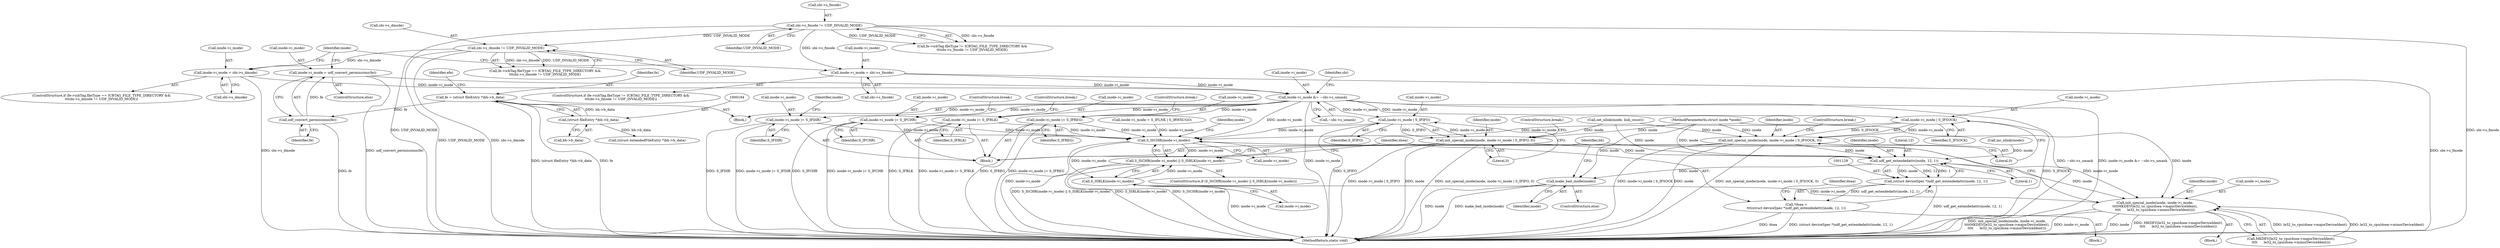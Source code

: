 digraph "0_linux_c03aa9f6e1f938618e6db2e23afef0574efeeb65@API" {
"1000689" [label="(Call,inode->i_mode &= ~sbi->s_umask)"];
"1000653" [label="(Call,inode->i_mode = sbi->s_fmode)"];
"1000648" [label="(Call,sbi->s_fmode != UDF_INVALID_MODE)"];
"1000683" [label="(Call,inode->i_mode = udf_convert_permissions(fe))"];
"1000687" [label="(Call,udf_convert_permissions(fe))"];
"1000181" [label="(Call,fe = (struct fileEntry *)bh->b_data)"];
"1000183" [label="(Call,(struct fileEntry *)bh->b_data)"];
"1000675" [label="(Call,inode->i_mode = sbi->s_dmode)"];
"1000670" [label="(Call,sbi->s_dmode != UDF_INVALID_MODE)"];
"1000975" [label="(Call,inode->i_mode |= S_IFDIR)"];
"1001116" [label="(Call,S_ISCHR(inode->i_mode))"];
"1001115" [label="(Call,S_ISCHR(inode->i_mode) || S_ISBLK(inode->i_mode))"];
"1001120" [label="(Call,S_ISBLK(inode->i_mode))"];
"1001137" [label="(Call,init_special_inode(inode, inode->i_mode,\n\t\t\t\tMKDEV(le32_to_cpu(dsea->majorDeviceIdent),\n\t\t\t\t      le32_to_cpu(dsea->minorDeviceIdent))))"];
"1001022" [label="(Call,inode->i_mode |= S_IFREG)"];
"1001029" [label="(Call,inode->i_mode |= S_IFBLK)"];
"1001036" [label="(Call,inode->i_mode |= S_IFCHR)"];
"1001045" [label="(Call,inode->i_mode | S_IFIFO)"];
"1001043" [label="(Call,init_special_inode(inode, inode->i_mode | S_IFIFO, 0))"];
"1001130" [label="(Call,udf_get_extendedattr(inode, 12, 1))"];
"1001128" [label="(Call,(struct deviceSpec *)udf_get_extendedattr(inode, 12, 1))"];
"1001126" [label="(Call,*dsea =\n\t\t\t(struct deviceSpec *)udf_get_extendedattr(inode, 12, 1))"];
"1001152" [label="(Call,make_bad_inode(inode))"];
"1001055" [label="(Call,inode->i_mode | S_IFSOCK)"];
"1001053" [label="(Call,init_special_inode(inode, inode->i_mode | S_IFSOCK, 0))"];
"1001022" [label="(Call,inode->i_mode |= S_IFREG)"];
"1001133" [label="(Literal,1)"];
"1001061" [label="(ControlStructure,break;)"];
"1001135" [label="(Identifier,dsea)"];
"1001122" [label="(Identifier,inode)"];
"1001138" [label="(Identifier,inode)"];
"1001136" [label="(Block,)"];
"1000690" [label="(Call,inode->i_mode)"];
"1000648" [label="(Call,sbi->s_fmode != UDF_INVALID_MODE)"];
"1001026" [label="(Identifier,S_IFREG)"];
"1001117" [label="(Call,inode->i_mode)"];
"1000676" [label="(Call,inode->i_mode)"];
"1001155" [label="(Identifier,bh)"];
"1001060" [label="(Literal,0)"];
"1001077" [label="(Call,inode->i_mode = S_IFLNK | S_IRWXUGO)"];
"1001043" [label="(Call,init_special_inode(inode, inode->i_mode | S_IFIFO, 0))"];
"1000713" [label="(Call,set_nlink(inode, link_count))"];
"1000699" [label="(Identifier,sbi)"];
"1000691" [label="(Identifier,inode)"];
"1001049" [label="(Identifier,S_IFIFO)"];
"1001036" [label="(Call,inode->i_mode |= S_IFCHR)"];
"1000183" [label="(Call,(struct fileEntry *)bh->b_data)"];
"1001027" [label="(ControlStructure,break;)"];
"1000639" [label="(ControlStructure,if (fe->icbTag.fileType != ICBTAG_FILE_TYPE_DIRECTORY &&\n\t\t\tsbi->s_fmode != UDF_INVALID_MODE))"];
"1000657" [label="(Call,sbi->s_fmode)"];
"1001034" [label="(ControlStructure,break;)"];
"1001132" [label="(Literal,12)"];
"1001126" [label="(Call,*dsea =\n\t\t\t(struct deviceSpec *)udf_get_extendedattr(inode, 12, 1))"];
"1001142" [label="(Call,MKDEV(le32_to_cpu(dsea->majorDeviceIdent),\n\t\t\t\t      le32_to_cpu(dsea->minorDeviceIdent)))"];
"1000684" [label="(Call,inode->i_mode)"];
"1001153" [label="(Identifier,inode)"];
"1001054" [label="(Identifier,inode)"];
"1001151" [label="(ControlStructure,else)"];
"1000652" [label="(Identifier,UDF_INVALID_MODE)"];
"1000693" [label="(Call,~sbi->s_umask)"];
"1001137" [label="(Call,init_special_inode(inode, inode->i_mode,\n\t\t\t\tMKDEV(le32_to_cpu(dsea->majorDeviceIdent),\n\t\t\t\t      le32_to_cpu(dsea->minorDeviceIdent))))"];
"1001121" [label="(Call,inode->i_mode)"];
"1000662" [label="(Call,fe->icbTag.fileType == ICBTAG_FILE_TYPE_DIRECTORY &&\n\t\t\tsbi->s_dmode != UDF_INVALID_MODE)"];
"1000683" [label="(Call,inode->i_mode = udf_convert_permissions(fe))"];
"1001053" [label="(Call,init_special_inode(inode, inode->i_mode | S_IFSOCK, 0))"];
"1000181" [label="(Call,fe = (struct fileEntry *)bh->b_data)"];
"1000653" [label="(Call,inode->i_mode = sbi->s_fmode)"];
"1001037" [label="(Call,inode->i_mode)"];
"1001040" [label="(Identifier,S_IFCHR)"];
"1001045" [label="(Call,inode->i_mode | S_IFIFO)"];
"1000981" [label="(Identifier,inode)"];
"1001114" [label="(ControlStructure,if (S_ISCHR(inode->i_mode) || S_ISBLK(inode->i_mode)))"];
"1001128" [label="(Call,(struct deviceSpec *)udf_get_extendedattr(inode, 12, 1))"];
"1000689" [label="(Call,inode->i_mode &= ~sbi->s_umask)"];
"1001059" [label="(Identifier,S_IFSOCK)"];
"1000105" [label="(Block,)"];
"1000980" [label="(Call,inc_nlink(inode))"];
"1000670" [label="(Call,sbi->s_dmode != UDF_INVALID_MODE)"];
"1000661" [label="(ControlStructure,if (fe->icbTag.fileType == ICBTAG_FILE_TYPE_DIRECTORY &&\n\t\t\tsbi->s_dmode != UDF_INVALID_MODE))"];
"1001156" [label="(MethodReturn,static void)"];
"1001115" [label="(Call,S_ISCHR(inode->i_mode) || S_ISBLK(inode->i_mode))"];
"1001023" [label="(Call,inode->i_mode)"];
"1000682" [label="(ControlStructure,else)"];
"1000649" [label="(Call,sbi->s_fmode)"];
"1001124" [label="(Block,)"];
"1001046" [label="(Call,inode->i_mode)"];
"1000640" [label="(Call,fe->icbTag.fileType != ICBTAG_FILE_TYPE_DIRECTORY &&\n\t\t\tsbi->s_fmode != UDF_INVALID_MODE)"];
"1000674" [label="(Identifier,UDF_INVALID_MODE)"];
"1000975" [label="(Call,inode->i_mode |= S_IFDIR)"];
"1000675" [label="(Call,inode->i_mode = sbi->s_dmode)"];
"1000104" [label="(MethodParameterIn,struct inode *inode)"];
"1000182" [label="(Identifier,fe)"];
"1001116" [label="(Call,S_ISCHR(inode->i_mode))"];
"1000654" [label="(Call,inode->i_mode)"];
"1001029" [label="(Call,inode->i_mode |= S_IFBLK)"];
"1001127" [label="(Identifier,dsea)"];
"1000979" [label="(Identifier,S_IFDIR)"];
"1001044" [label="(Identifier,inode)"];
"1001051" [label="(ControlStructure,break;)"];
"1001030" [label="(Call,inode->i_mode)"];
"1000671" [label="(Call,sbi->s_dmode)"];
"1001131" [label="(Identifier,inode)"];
"1000190" [label="(Call,(struct extendedFileEntry *)bh->b_data)"];
"1000687" [label="(Call,udf_convert_permissions(fe))"];
"1001055" [label="(Call,inode->i_mode | S_IFSOCK)"];
"1001041" [label="(ControlStructure,break;)"];
"1001050" [label="(Literal,0)"];
"1001120" [label="(Call,S_ISBLK(inode->i_mode))"];
"1000961" [label="(Block,)"];
"1000185" [label="(Call,bh->b_data)"];
"1000688" [label="(Identifier,fe)"];
"1000679" [label="(Call,sbi->s_dmode)"];
"1000189" [label="(Identifier,efe)"];
"1000976" [label="(Call,inode->i_mode)"];
"1001033" [label="(Identifier,S_IFBLK)"];
"1001152" [label="(Call,make_bad_inode(inode))"];
"1001056" [label="(Call,inode->i_mode)"];
"1001130" [label="(Call,udf_get_extendedattr(inode, 12, 1))"];
"1001139" [label="(Call,inode->i_mode)"];
"1000689" -> "1000105"  [label="AST: "];
"1000689" -> "1000693"  [label="CFG: "];
"1000690" -> "1000689"  [label="AST: "];
"1000693" -> "1000689"  [label="AST: "];
"1000699" -> "1000689"  [label="CFG: "];
"1000689" -> "1001156"  [label="DDG: ~sbi->s_umask"];
"1000689" -> "1001156"  [label="DDG: inode->i_mode &= ~sbi->s_umask"];
"1000689" -> "1001156"  [label="DDG: inode->i_mode"];
"1000653" -> "1000689"  [label="DDG: inode->i_mode"];
"1000683" -> "1000689"  [label="DDG: inode->i_mode"];
"1000675" -> "1000689"  [label="DDG: inode->i_mode"];
"1000689" -> "1000975"  [label="DDG: inode->i_mode"];
"1000689" -> "1001022"  [label="DDG: inode->i_mode"];
"1000689" -> "1001029"  [label="DDG: inode->i_mode"];
"1000689" -> "1001036"  [label="DDG: inode->i_mode"];
"1000689" -> "1001045"  [label="DDG: inode->i_mode"];
"1000689" -> "1001055"  [label="DDG: inode->i_mode"];
"1000689" -> "1001116"  [label="DDG: inode->i_mode"];
"1000653" -> "1000639"  [label="AST: "];
"1000653" -> "1000657"  [label="CFG: "];
"1000654" -> "1000653"  [label="AST: "];
"1000657" -> "1000653"  [label="AST: "];
"1000691" -> "1000653"  [label="CFG: "];
"1000653" -> "1001156"  [label="DDG: sbi->s_fmode"];
"1000648" -> "1000653"  [label="DDG: sbi->s_fmode"];
"1000648" -> "1000640"  [label="AST: "];
"1000648" -> "1000652"  [label="CFG: "];
"1000649" -> "1000648"  [label="AST: "];
"1000652" -> "1000648"  [label="AST: "];
"1000640" -> "1000648"  [label="CFG: "];
"1000648" -> "1001156"  [label="DDG: UDF_INVALID_MODE"];
"1000648" -> "1001156"  [label="DDG: sbi->s_fmode"];
"1000648" -> "1000640"  [label="DDG: sbi->s_fmode"];
"1000648" -> "1000640"  [label="DDG: UDF_INVALID_MODE"];
"1000648" -> "1000670"  [label="DDG: UDF_INVALID_MODE"];
"1000683" -> "1000682"  [label="AST: "];
"1000683" -> "1000687"  [label="CFG: "];
"1000684" -> "1000683"  [label="AST: "];
"1000687" -> "1000683"  [label="AST: "];
"1000691" -> "1000683"  [label="CFG: "];
"1000683" -> "1001156"  [label="DDG: udf_convert_permissions(fe)"];
"1000687" -> "1000683"  [label="DDG: fe"];
"1000687" -> "1000688"  [label="CFG: "];
"1000688" -> "1000687"  [label="AST: "];
"1000687" -> "1001156"  [label="DDG: fe"];
"1000181" -> "1000687"  [label="DDG: fe"];
"1000181" -> "1000105"  [label="AST: "];
"1000181" -> "1000183"  [label="CFG: "];
"1000182" -> "1000181"  [label="AST: "];
"1000183" -> "1000181"  [label="AST: "];
"1000189" -> "1000181"  [label="CFG: "];
"1000181" -> "1001156"  [label="DDG: fe"];
"1000181" -> "1001156"  [label="DDG: (struct fileEntry *)bh->b_data"];
"1000183" -> "1000181"  [label="DDG: bh->b_data"];
"1000183" -> "1000185"  [label="CFG: "];
"1000184" -> "1000183"  [label="AST: "];
"1000185" -> "1000183"  [label="AST: "];
"1000183" -> "1000190"  [label="DDG: bh->b_data"];
"1000675" -> "1000661"  [label="AST: "];
"1000675" -> "1000679"  [label="CFG: "];
"1000676" -> "1000675"  [label="AST: "];
"1000679" -> "1000675"  [label="AST: "];
"1000691" -> "1000675"  [label="CFG: "];
"1000675" -> "1001156"  [label="DDG: sbi->s_dmode"];
"1000670" -> "1000675"  [label="DDG: sbi->s_dmode"];
"1000670" -> "1000662"  [label="AST: "];
"1000670" -> "1000674"  [label="CFG: "];
"1000671" -> "1000670"  [label="AST: "];
"1000674" -> "1000670"  [label="AST: "];
"1000662" -> "1000670"  [label="CFG: "];
"1000670" -> "1001156"  [label="DDG: UDF_INVALID_MODE"];
"1000670" -> "1001156"  [label="DDG: sbi->s_dmode"];
"1000670" -> "1000662"  [label="DDG: sbi->s_dmode"];
"1000670" -> "1000662"  [label="DDG: UDF_INVALID_MODE"];
"1000975" -> "1000961"  [label="AST: "];
"1000975" -> "1000979"  [label="CFG: "];
"1000976" -> "1000975"  [label="AST: "];
"1000979" -> "1000975"  [label="AST: "];
"1000981" -> "1000975"  [label="CFG: "];
"1000975" -> "1001156"  [label="DDG: S_IFDIR"];
"1000975" -> "1001156"  [label="DDG: inode->i_mode |= S_IFDIR"];
"1000975" -> "1001116"  [label="DDG: inode->i_mode"];
"1001116" -> "1001115"  [label="AST: "];
"1001116" -> "1001117"  [label="CFG: "];
"1001117" -> "1001116"  [label="AST: "];
"1001122" -> "1001116"  [label="CFG: "];
"1001115" -> "1001116"  [label="CFG: "];
"1001116" -> "1001156"  [label="DDG: inode->i_mode"];
"1001116" -> "1001115"  [label="DDG: inode->i_mode"];
"1001077" -> "1001116"  [label="DDG: inode->i_mode"];
"1001029" -> "1001116"  [label="DDG: inode->i_mode"];
"1001036" -> "1001116"  [label="DDG: inode->i_mode"];
"1001045" -> "1001116"  [label="DDG: inode->i_mode"];
"1001055" -> "1001116"  [label="DDG: inode->i_mode"];
"1001022" -> "1001116"  [label="DDG: inode->i_mode"];
"1001116" -> "1001120"  [label="DDG: inode->i_mode"];
"1001116" -> "1001137"  [label="DDG: inode->i_mode"];
"1001115" -> "1001114"  [label="AST: "];
"1001115" -> "1001120"  [label="CFG: "];
"1001120" -> "1001115"  [label="AST: "];
"1001127" -> "1001115"  [label="CFG: "];
"1001155" -> "1001115"  [label="CFG: "];
"1001115" -> "1001156"  [label="DDG: S_ISCHR(inode->i_mode)"];
"1001115" -> "1001156"  [label="DDG: S_ISCHR(inode->i_mode) || S_ISBLK(inode->i_mode)"];
"1001115" -> "1001156"  [label="DDG: S_ISBLK(inode->i_mode)"];
"1001120" -> "1001115"  [label="DDG: inode->i_mode"];
"1001120" -> "1001121"  [label="CFG: "];
"1001121" -> "1001120"  [label="AST: "];
"1001120" -> "1001156"  [label="DDG: inode->i_mode"];
"1001120" -> "1001137"  [label="DDG: inode->i_mode"];
"1001137" -> "1001136"  [label="AST: "];
"1001137" -> "1001142"  [label="CFG: "];
"1001138" -> "1001137"  [label="AST: "];
"1001139" -> "1001137"  [label="AST: "];
"1001142" -> "1001137"  [label="AST: "];
"1001155" -> "1001137"  [label="CFG: "];
"1001137" -> "1001156"  [label="DDG: init_special_inode(inode, inode->i_mode,\n\t\t\t\tMKDEV(le32_to_cpu(dsea->majorDeviceIdent),\n\t\t\t\t      le32_to_cpu(dsea->minorDeviceIdent)))"];
"1001137" -> "1001156"  [label="DDG: inode->i_mode"];
"1001137" -> "1001156"  [label="DDG: inode"];
"1001137" -> "1001156"  [label="DDG: MKDEV(le32_to_cpu(dsea->majorDeviceIdent),\n\t\t\t\t      le32_to_cpu(dsea->minorDeviceIdent))"];
"1001130" -> "1001137"  [label="DDG: inode"];
"1000104" -> "1001137"  [label="DDG: inode"];
"1001142" -> "1001137"  [label="DDG: le32_to_cpu(dsea->majorDeviceIdent)"];
"1001142" -> "1001137"  [label="DDG: le32_to_cpu(dsea->minorDeviceIdent)"];
"1001022" -> "1000961"  [label="AST: "];
"1001022" -> "1001026"  [label="CFG: "];
"1001023" -> "1001022"  [label="AST: "];
"1001026" -> "1001022"  [label="AST: "];
"1001027" -> "1001022"  [label="CFG: "];
"1001022" -> "1001156"  [label="DDG: S_IFREG"];
"1001022" -> "1001156"  [label="DDG: inode->i_mode |= S_IFREG"];
"1001029" -> "1000961"  [label="AST: "];
"1001029" -> "1001033"  [label="CFG: "];
"1001030" -> "1001029"  [label="AST: "];
"1001033" -> "1001029"  [label="AST: "];
"1001034" -> "1001029"  [label="CFG: "];
"1001029" -> "1001156"  [label="DDG: S_IFBLK"];
"1001029" -> "1001156"  [label="DDG: inode->i_mode |= S_IFBLK"];
"1001036" -> "1000961"  [label="AST: "];
"1001036" -> "1001040"  [label="CFG: "];
"1001037" -> "1001036"  [label="AST: "];
"1001040" -> "1001036"  [label="AST: "];
"1001041" -> "1001036"  [label="CFG: "];
"1001036" -> "1001156"  [label="DDG: S_IFCHR"];
"1001036" -> "1001156"  [label="DDG: inode->i_mode |= S_IFCHR"];
"1001045" -> "1001043"  [label="AST: "];
"1001045" -> "1001049"  [label="CFG: "];
"1001046" -> "1001045"  [label="AST: "];
"1001049" -> "1001045"  [label="AST: "];
"1001050" -> "1001045"  [label="CFG: "];
"1001045" -> "1001156"  [label="DDG: S_IFIFO"];
"1001045" -> "1001043"  [label="DDG: inode->i_mode"];
"1001045" -> "1001043"  [label="DDG: S_IFIFO"];
"1001043" -> "1000961"  [label="AST: "];
"1001043" -> "1001050"  [label="CFG: "];
"1001044" -> "1001043"  [label="AST: "];
"1001050" -> "1001043"  [label="AST: "];
"1001051" -> "1001043"  [label="CFG: "];
"1001043" -> "1001156"  [label="DDG: inode->i_mode | S_IFIFO"];
"1001043" -> "1001156"  [label="DDG: inode"];
"1001043" -> "1001156"  [label="DDG: init_special_inode(inode, inode->i_mode | S_IFIFO, 0)"];
"1000713" -> "1001043"  [label="DDG: inode"];
"1000104" -> "1001043"  [label="DDG: inode"];
"1001043" -> "1001130"  [label="DDG: inode"];
"1001130" -> "1001128"  [label="AST: "];
"1001130" -> "1001133"  [label="CFG: "];
"1001131" -> "1001130"  [label="AST: "];
"1001132" -> "1001130"  [label="AST: "];
"1001133" -> "1001130"  [label="AST: "];
"1001128" -> "1001130"  [label="CFG: "];
"1001130" -> "1001128"  [label="DDG: inode"];
"1001130" -> "1001128"  [label="DDG: 12"];
"1001130" -> "1001128"  [label="DDG: 1"];
"1000713" -> "1001130"  [label="DDG: inode"];
"1000980" -> "1001130"  [label="DDG: inode"];
"1001053" -> "1001130"  [label="DDG: inode"];
"1000104" -> "1001130"  [label="DDG: inode"];
"1001130" -> "1001152"  [label="DDG: inode"];
"1001128" -> "1001126"  [label="AST: "];
"1001129" -> "1001128"  [label="AST: "];
"1001126" -> "1001128"  [label="CFG: "];
"1001128" -> "1001156"  [label="DDG: udf_get_extendedattr(inode, 12, 1)"];
"1001128" -> "1001126"  [label="DDG: udf_get_extendedattr(inode, 12, 1)"];
"1001126" -> "1001124"  [label="AST: "];
"1001127" -> "1001126"  [label="AST: "];
"1001135" -> "1001126"  [label="CFG: "];
"1001126" -> "1001156"  [label="DDG: dsea"];
"1001126" -> "1001156"  [label="DDG: (struct deviceSpec *)udf_get_extendedattr(inode, 12, 1)"];
"1001152" -> "1001151"  [label="AST: "];
"1001152" -> "1001153"  [label="CFG: "];
"1001153" -> "1001152"  [label="AST: "];
"1001155" -> "1001152"  [label="CFG: "];
"1001152" -> "1001156"  [label="DDG: make_bad_inode(inode)"];
"1001152" -> "1001156"  [label="DDG: inode"];
"1000104" -> "1001152"  [label="DDG: inode"];
"1001055" -> "1001053"  [label="AST: "];
"1001055" -> "1001059"  [label="CFG: "];
"1001056" -> "1001055"  [label="AST: "];
"1001059" -> "1001055"  [label="AST: "];
"1001060" -> "1001055"  [label="CFG: "];
"1001055" -> "1001156"  [label="DDG: S_IFSOCK"];
"1001055" -> "1001053"  [label="DDG: inode->i_mode"];
"1001055" -> "1001053"  [label="DDG: S_IFSOCK"];
"1001053" -> "1000961"  [label="AST: "];
"1001053" -> "1001060"  [label="CFG: "];
"1001054" -> "1001053"  [label="AST: "];
"1001060" -> "1001053"  [label="AST: "];
"1001061" -> "1001053"  [label="CFG: "];
"1001053" -> "1001156"  [label="DDG: inode->i_mode | S_IFSOCK"];
"1001053" -> "1001156"  [label="DDG: inode"];
"1001053" -> "1001156"  [label="DDG: init_special_inode(inode, inode->i_mode | S_IFSOCK, 0)"];
"1000713" -> "1001053"  [label="DDG: inode"];
"1000104" -> "1001053"  [label="DDG: inode"];
}
